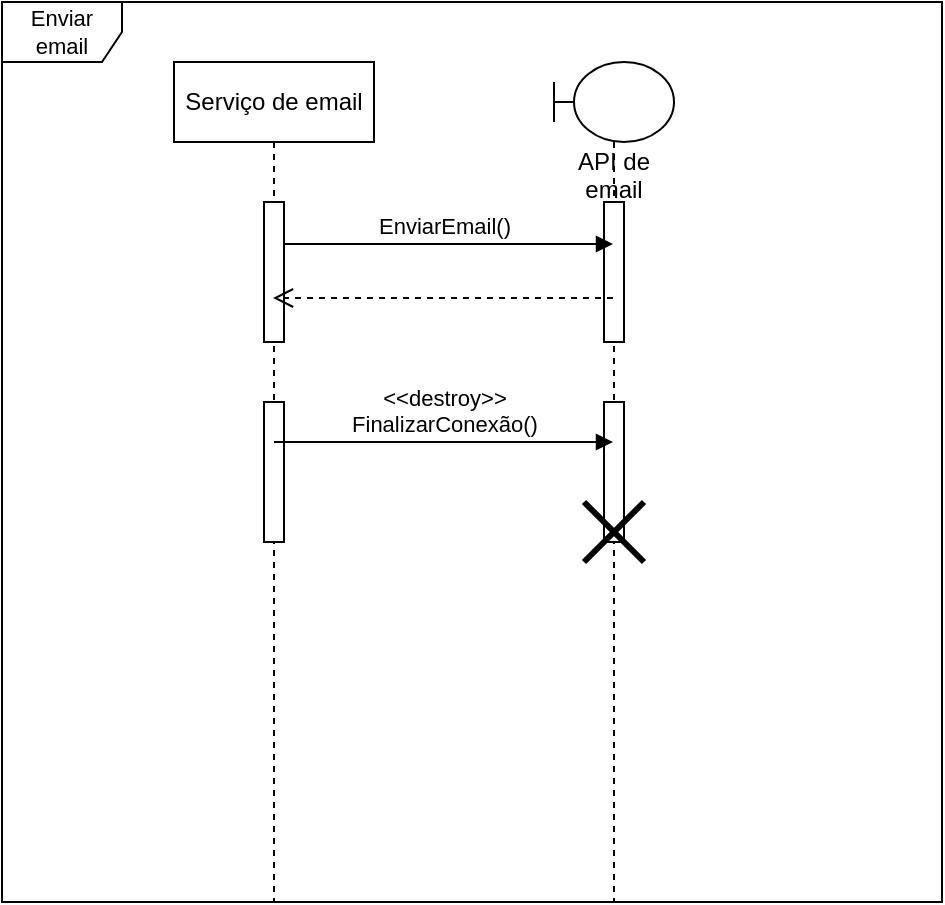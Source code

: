 <mxfile version="15.6.8" type="device"><diagram id="pqErEh3MHq687eQ2DLXG" name="Page-1"><mxGraphModel dx="1935" dy="450" grid="1" gridSize="10" guides="1" tooltips="1" connect="1" arrows="1" fold="1" page="1" pageScale="1" pageWidth="827" pageHeight="1169" math="0" shadow="0"><root><mxCell id="0"/><mxCell id="1" parent="0"/><mxCell id="3fp8ifDVrvBM-K2GnJub-1" value="Enviar email" style="shape=umlFrame;whiteSpace=wrap;html=1;fontSize=11;" vertex="1" parent="1"><mxGeometry x="-56" y="60" width="470" height="450" as="geometry"/></mxCell><mxCell id="3fp8ifDVrvBM-K2GnJub-2" value="API de email" style="shape=umlLifeline;participant=umlBoundary;perimeter=lifelinePerimeter;whiteSpace=wrap;html=1;container=1;collapsible=0;recursiveResize=0;verticalAlign=top;spacingTop=36;outlineConnect=0;" vertex="1" parent="1"><mxGeometry x="220" y="90" width="60" height="420" as="geometry"/></mxCell><mxCell id="3fp8ifDVrvBM-K2GnJub-3" value="" style="html=1;direction=south;" vertex="1" parent="3fp8ifDVrvBM-K2GnJub-2"><mxGeometry x="25" y="70" width="10" height="70" as="geometry"/></mxCell><mxCell id="3fp8ifDVrvBM-K2GnJub-77" value="" style="html=1;direction=south;" vertex="1" parent="3fp8ifDVrvBM-K2GnJub-2"><mxGeometry x="25" y="170" width="10" height="70" as="geometry"/></mxCell><mxCell id="3fp8ifDVrvBM-K2GnJub-78" value="" style="shape=umlDestroy;whiteSpace=wrap;html=1;strokeWidth=3;" vertex="1" parent="3fp8ifDVrvBM-K2GnJub-2"><mxGeometry x="15" y="220" width="30" height="30" as="geometry"/></mxCell><mxCell id="3fp8ifDVrvBM-K2GnJub-35" value="EnviarEmail()" style="html=1;verticalAlign=bottom;startArrow=oval;startFill=1;endArrow=block;startSize=8;rounded=0;" edge="1" parent="1"><mxGeometry width="60" relative="1" as="geometry"><mxPoint x="79.5" y="181" as="sourcePoint"/><mxPoint x="249.5" y="181" as="targetPoint"/></mxGeometry></mxCell><mxCell id="3fp8ifDVrvBM-K2GnJub-38" value="Serviço de email" style="shape=umlLifeline;perimeter=lifelinePerimeter;whiteSpace=wrap;html=1;container=1;collapsible=0;recursiveResize=0;outlineConnect=0;" vertex="1" parent="1"><mxGeometry x="30" y="90" width="100" height="420" as="geometry"/></mxCell><mxCell id="3fp8ifDVrvBM-K2GnJub-75" value="" style="html=1;direction=south;" vertex="1" parent="3fp8ifDVrvBM-K2GnJub-38"><mxGeometry x="45" y="70" width="10" height="70" as="geometry"/></mxCell><mxCell id="3fp8ifDVrvBM-K2GnJub-76" value="" style="html=1;direction=south;" vertex="1" parent="3fp8ifDVrvBM-K2GnJub-38"><mxGeometry x="45" y="170" width="10" height="70" as="geometry"/></mxCell><mxCell id="3fp8ifDVrvBM-K2GnJub-79" value="&amp;lt;&amp;lt;destroy&amp;gt;&amp;gt;&lt;br&gt;FinalizarConexão()" style="html=1;verticalAlign=bottom;endArrow=block;rounded=0;" edge="1" parent="3fp8ifDVrvBM-K2GnJub-38" target="3fp8ifDVrvBM-K2GnJub-2"><mxGeometry width="80" relative="1" as="geometry"><mxPoint x="50" y="190" as="sourcePoint"/><mxPoint x="140" y="190" as="targetPoint"/></mxGeometry></mxCell><mxCell id="3fp8ifDVrvBM-K2GnJub-39" value="" style="html=1;verticalAlign=bottom;endArrow=open;dashed=1;endSize=8;rounded=0;" edge="1" parent="1"><mxGeometry relative="1" as="geometry"><mxPoint x="249.5" y="208" as="sourcePoint"/><mxPoint x="79.5" y="208" as="targetPoint"/><Array as="points"><mxPoint x="180" y="208"/></Array></mxGeometry></mxCell></root></mxGraphModel></diagram></mxfile>